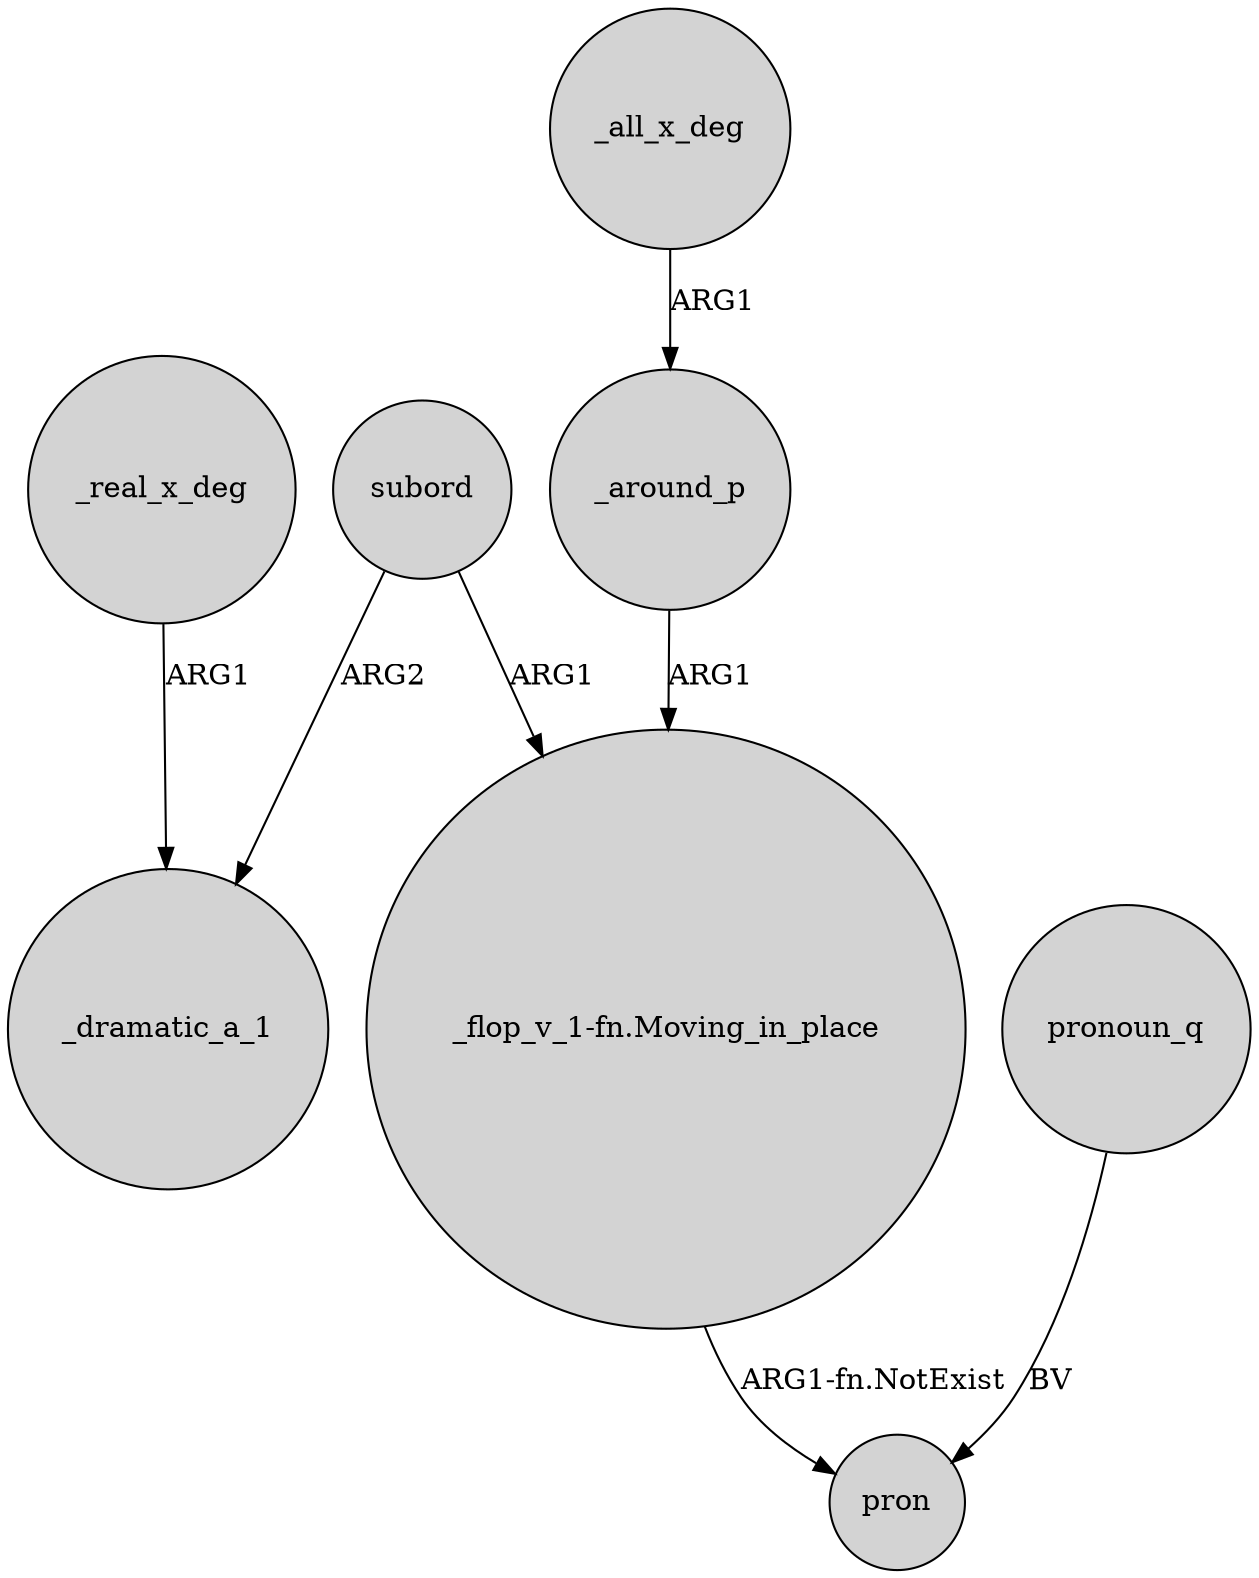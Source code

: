 digraph {
	node [shape=circle style=filled]
	subord -> _dramatic_a_1 [label=ARG2]
	_real_x_deg -> _dramatic_a_1 [label=ARG1]
	"_flop_v_1-fn.Moving_in_place" -> pron [label="ARG1-fn.NotExist"]
	_around_p -> "_flop_v_1-fn.Moving_in_place" [label=ARG1]
	_all_x_deg -> _around_p [label=ARG1]
	subord -> "_flop_v_1-fn.Moving_in_place" [label=ARG1]
	pronoun_q -> pron [label=BV]
}
